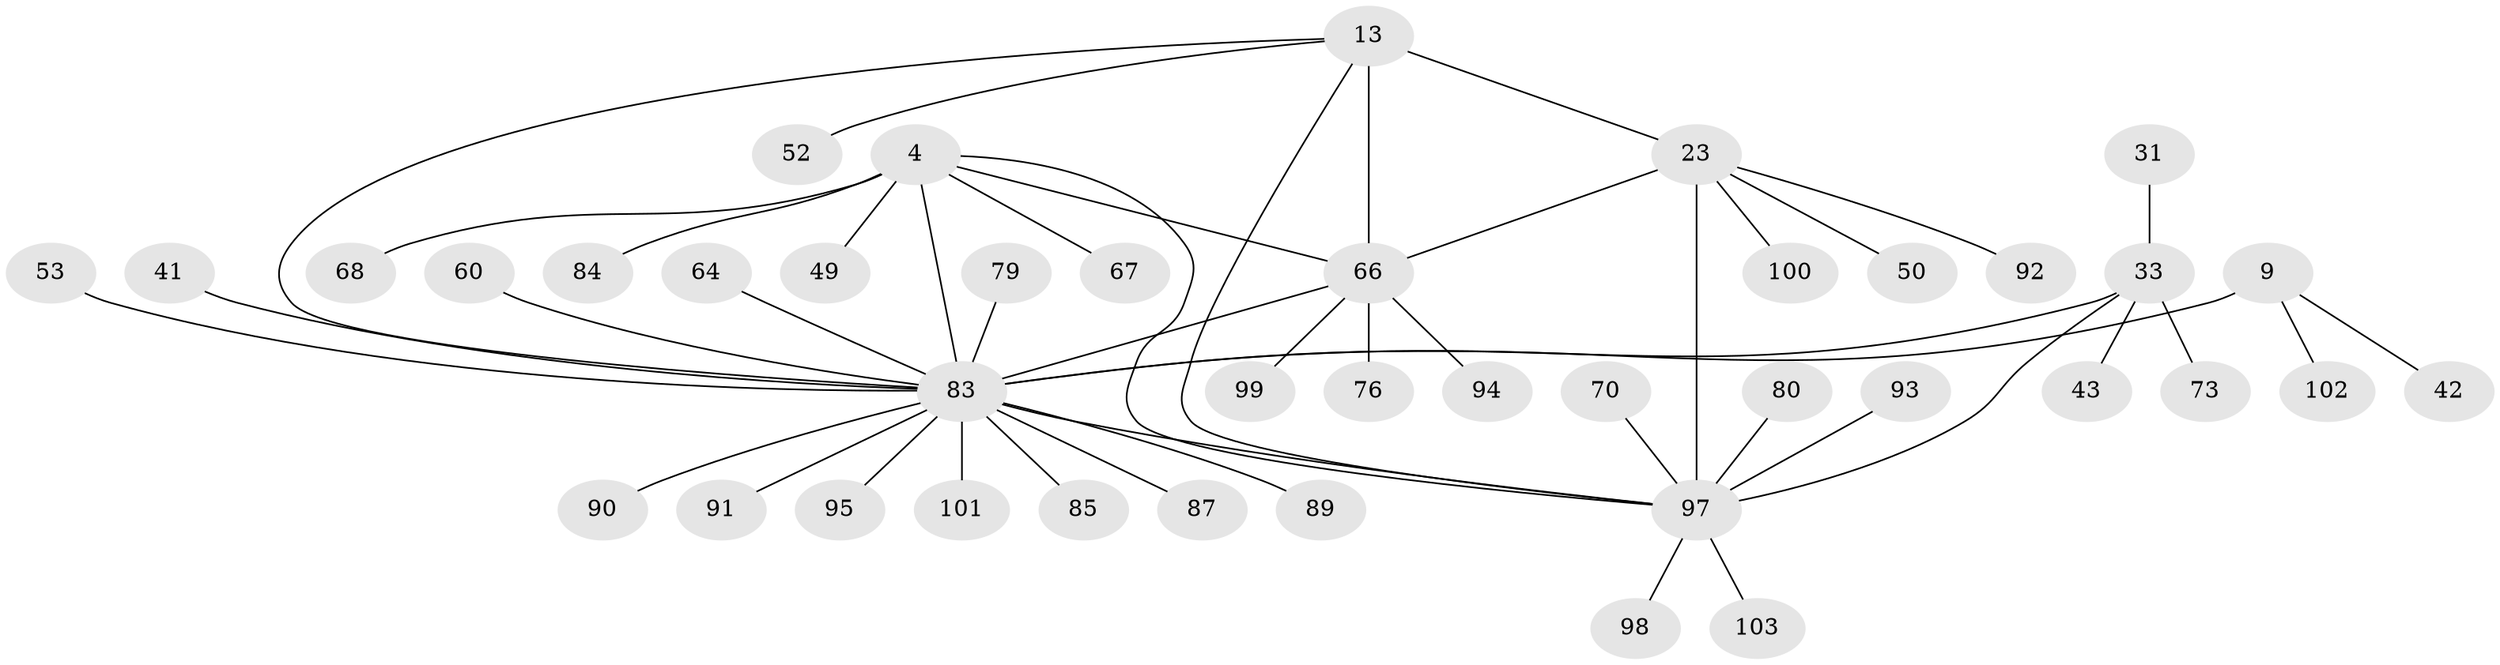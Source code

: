 // original degree distribution, {8: 0.04854368932038835, 9: 0.009708737864077669, 5: 0.038834951456310676, 10: 0.02912621359223301, 7: 0.0970873786407767, 12: 0.009708737864077669, 6: 0.019417475728155338, 2: 0.10679611650485436, 3: 0.038834951456310676, 1: 0.5922330097087378, 4: 0.009708737864077669}
// Generated by graph-tools (version 1.1) at 2025/59/03/04/25 21:59:09]
// undirected, 41 vertices, 47 edges
graph export_dot {
graph [start="1"]
  node [color=gray90,style=filled];
  4 [super="+3"];
  9 [super="+8"];
  13 [super="+11"];
  23 [super="+22"];
  31;
  33 [super="+20"];
  41;
  42;
  43;
  49;
  50;
  52;
  53;
  60;
  64;
  66 [super="+15+35+36+38+48+54+57+58"];
  67;
  68;
  70;
  73;
  76;
  79;
  80 [super="+26"];
  83 [super="+74+75+5+30"];
  84;
  85;
  87 [super="+65"];
  89;
  90;
  91;
  92;
  93;
  94;
  95 [super="+81"];
  97 [super="+25+78+47+59+96"];
  98;
  99;
  100 [super="+39+71"];
  101;
  102;
  103;
  4 -- 49;
  4 -- 67;
  4 -- 68;
  4 -- 84;
  4 -- 83 [weight=8];
  4 -- 66;
  4 -- 97 [weight=2];
  9 -- 42;
  9 -- 102;
  9 -- 83 [weight=6];
  13 -- 23;
  13 -- 52;
  13 -- 83;
  13 -- 66 [weight=6];
  13 -- 97;
  23 -- 50;
  23 -- 92;
  23 -- 100;
  23 -- 66;
  23 -- 97 [weight=6];
  31 -- 33;
  33 -- 97 [weight=7];
  33 -- 83;
  33 -- 73;
  33 -- 43;
  41 -- 83;
  53 -- 83;
  60 -- 83;
  64 -- 83;
  66 -- 99;
  66 -- 76;
  66 -- 83 [weight=2];
  66 -- 94;
  70 -- 97;
  79 -- 83;
  80 -- 97;
  83 -- 89;
  83 -- 101;
  83 -- 85;
  83 -- 90;
  83 -- 95;
  83 -- 87;
  83 -- 91;
  83 -- 97 [weight=3];
  93 -- 97;
  97 -- 98;
  97 -- 103;
}
